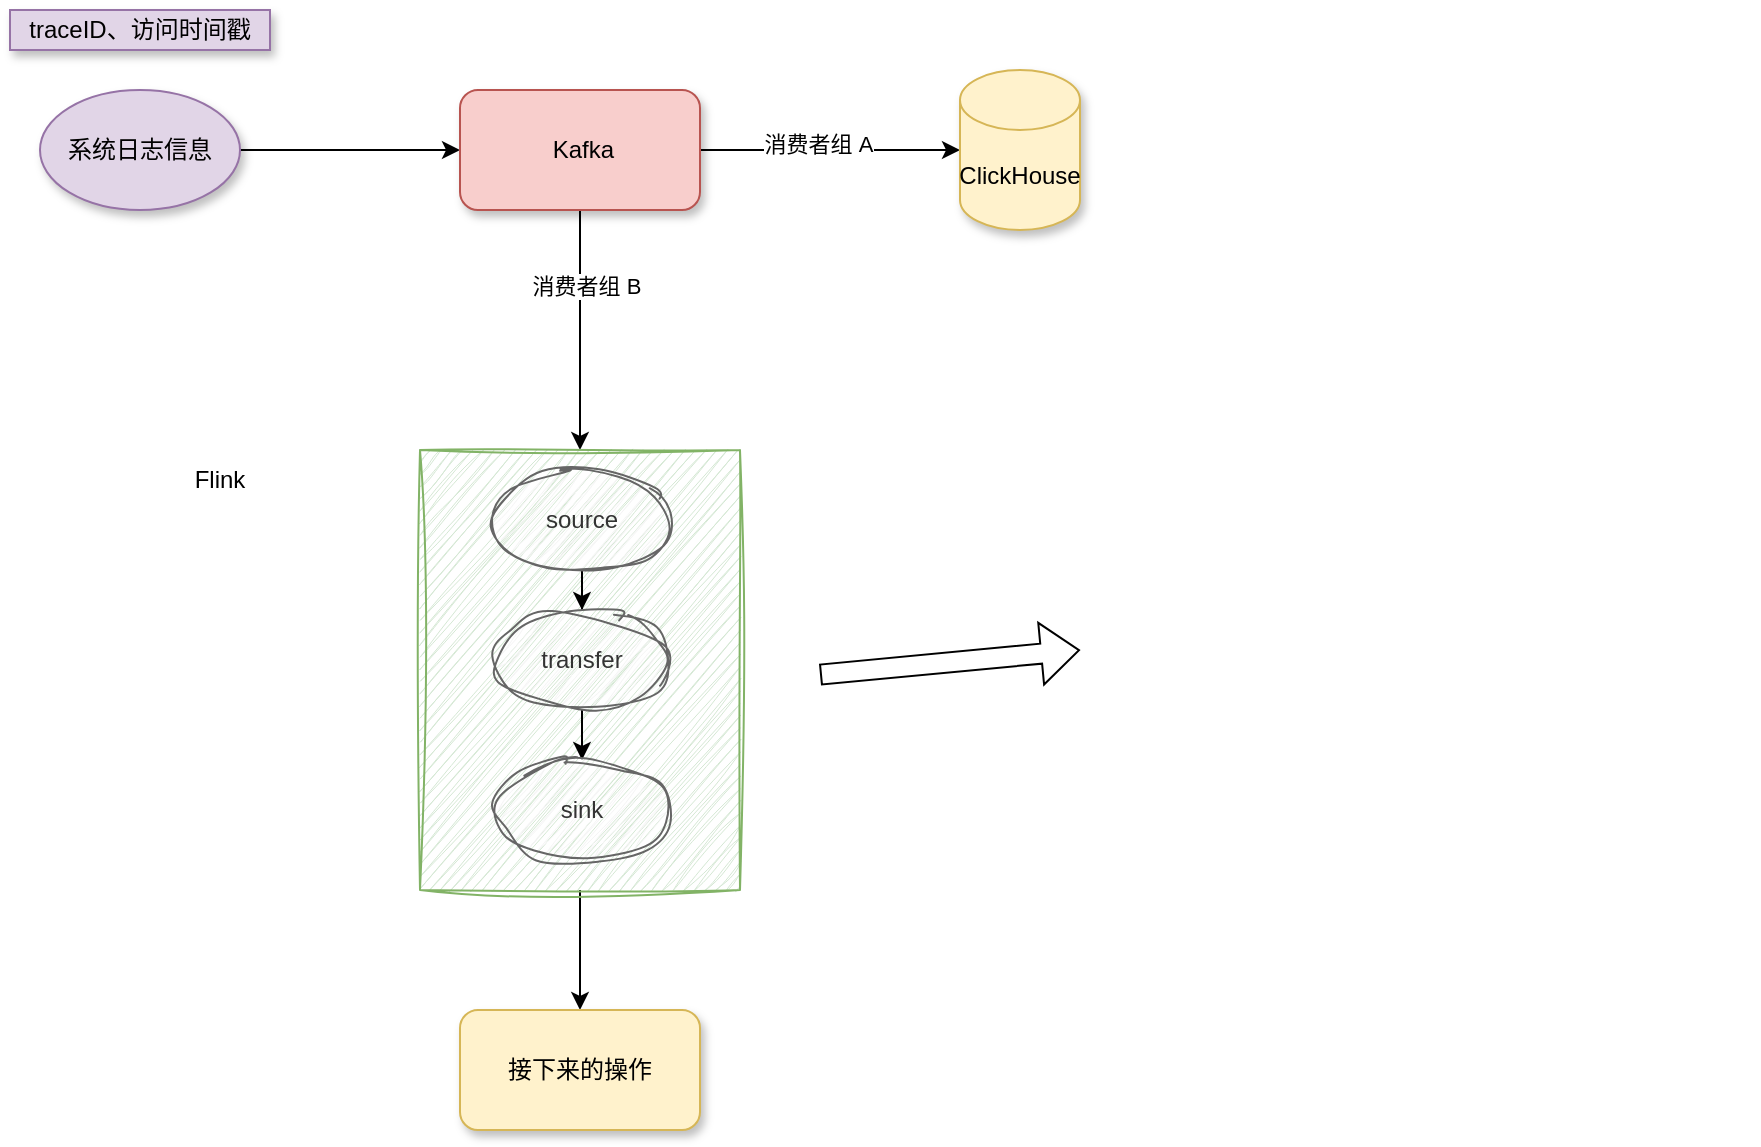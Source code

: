 <mxfile version="26.0.16">
  <diagram name="第 1 页" id="Po9Ez7BluTAXjHJc6wHh">
    <mxGraphModel dx="976" dy="611" grid="1" gridSize="10" guides="1" tooltips="1" connect="1" arrows="1" fold="1" page="1" pageScale="1" pageWidth="827" pageHeight="1169" math="0" shadow="0">
      <root>
        <mxCell id="0" />
        <mxCell id="1" parent="0" />
        <mxCell id="PmTtEUhIxG9IhuHngzG6-4" style="edgeStyle=orthogonalEdgeStyle;rounded=0;orthogonalLoop=1;jettySize=auto;html=1;entryX=0;entryY=0.5;entryDx=0;entryDy=0;" edge="1" parent="1" source="PmTtEUhIxG9IhuHngzG6-1" target="PmTtEUhIxG9IhuHngzG6-3">
          <mxGeometry relative="1" as="geometry" />
        </mxCell>
        <mxCell id="PmTtEUhIxG9IhuHngzG6-1" value="系统日志信息" style="ellipse;whiteSpace=wrap;html=1;shadow=1;fillColor=#e1d5e7;strokeColor=#9673a6;" vertex="1" parent="1">
          <mxGeometry x="70" y="180" width="100" height="60" as="geometry" />
        </mxCell>
        <mxCell id="PmTtEUhIxG9IhuHngzG6-5" style="edgeStyle=orthogonalEdgeStyle;rounded=0;orthogonalLoop=1;jettySize=auto;html=1;" edge="1" parent="1" source="PmTtEUhIxG9IhuHngzG6-3" target="PmTtEUhIxG9IhuHngzG6-6">
          <mxGeometry relative="1" as="geometry">
            <mxPoint x="450" y="210" as="targetPoint" />
          </mxGeometry>
        </mxCell>
        <mxCell id="PmTtEUhIxG9IhuHngzG6-16" value="消费者组 A" style="edgeLabel;html=1;align=center;verticalAlign=middle;resizable=0;points=[];" vertex="1" connectable="0" parent="PmTtEUhIxG9IhuHngzG6-5">
          <mxGeometry x="-0.092" y="3" relative="1" as="geometry">
            <mxPoint as="offset" />
          </mxGeometry>
        </mxCell>
        <mxCell id="PmTtEUhIxG9IhuHngzG6-7" style="edgeStyle=orthogonalEdgeStyle;rounded=0;orthogonalLoop=1;jettySize=auto;html=1;entryX=0.5;entryY=0;entryDx=0;entryDy=0;" edge="1" parent="1" source="PmTtEUhIxG9IhuHngzG6-3" target="PmTtEUhIxG9IhuHngzG6-8">
          <mxGeometry relative="1" as="geometry">
            <mxPoint x="340" y="300" as="targetPoint" />
          </mxGeometry>
        </mxCell>
        <mxCell id="PmTtEUhIxG9IhuHngzG6-17" value="消费者组 B" style="edgeLabel;html=1;align=center;verticalAlign=middle;resizable=0;points=[];" vertex="1" connectable="0" parent="PmTtEUhIxG9IhuHngzG6-7">
          <mxGeometry x="-0.371" y="3" relative="1" as="geometry">
            <mxPoint as="offset" />
          </mxGeometry>
        </mxCell>
        <mxCell id="PmTtEUhIxG9IhuHngzG6-3" value="&amp;nbsp;Kafka" style="rounded=1;whiteSpace=wrap;html=1;fillColor=#f8cecc;strokeColor=#b85450;glass=0;shadow=1;" vertex="1" parent="1">
          <mxGeometry x="280" y="180" width="120" height="60" as="geometry" />
        </mxCell>
        <mxCell id="PmTtEUhIxG9IhuHngzG6-6" value="ClickHouse" style="shape=cylinder3;whiteSpace=wrap;html=1;boundedLbl=1;backgroundOutline=1;size=15;rotation=0;fillColor=#fff2cc;strokeColor=#d6b656;shadow=1;" vertex="1" parent="1">
          <mxGeometry x="530" y="170" width="60" height="80" as="geometry" />
        </mxCell>
        <mxCell id="PmTtEUhIxG9IhuHngzG6-21" style="edgeStyle=orthogonalEdgeStyle;rounded=0;orthogonalLoop=1;jettySize=auto;html=1;entryX=0.5;entryY=0;entryDx=0;entryDy=0;" edge="1" parent="1" source="PmTtEUhIxG9IhuHngzG6-8" target="PmTtEUhIxG9IhuHngzG6-20">
          <mxGeometry relative="1" as="geometry" />
        </mxCell>
        <mxCell id="PmTtEUhIxG9IhuHngzG6-8" value="" style="rounded=0;whiteSpace=wrap;html=1;fillColor=#d5e8d4;strokeColor=#82b366;sketch=1;curveFitting=1;jiggle=2;shadow=0;" vertex="1" parent="1">
          <mxGeometry x="260" y="360" width="160" height="220" as="geometry" />
        </mxCell>
        <mxCell id="PmTtEUhIxG9IhuHngzG6-15" value="traceID、访问时间戳" style="rounded=0;whiteSpace=wrap;html=1;fillColor=#e1d5e7;strokeColor=#9673a6;shadow=1;" vertex="1" parent="1">
          <mxGeometry x="55" y="140" width="130" height="20" as="geometry" />
        </mxCell>
        <mxCell id="PmTtEUhIxG9IhuHngzG6-18" value="Flink" style="text;html=1;align=center;verticalAlign=middle;whiteSpace=wrap;rounded=0;" vertex="1" parent="1">
          <mxGeometry x="130" y="360" width="60" height="30" as="geometry" />
        </mxCell>
        <mxCell id="PmTtEUhIxG9IhuHngzG6-20" value="接下来的操作" style="rounded=1;whiteSpace=wrap;html=1;fillColor=#fff2cc;strokeColor=#d6b656;shadow=1;" vertex="1" parent="1">
          <mxGeometry x="280" y="640" width="120" height="60" as="geometry" />
        </mxCell>
        <mxCell id="PmTtEUhIxG9IhuHngzG6-22" value="" style="shape=image;verticalLabelPosition=bottom;labelBackgroundColor=default;verticalAlign=top;aspect=fixed;imageAspect=0;image=https://pic1.zhimg.com/v2-81cf596abad9287e9b647b2a7215c430_1440w.jpg;" vertex="1" parent="1">
          <mxGeometry x="640" y="374.58" width="289.33" height="185.42" as="geometry" />
        </mxCell>
        <mxCell id="PmTtEUhIxG9IhuHngzG6-27" style="edgeStyle=orthogonalEdgeStyle;rounded=0;orthogonalLoop=1;jettySize=auto;html=1;" edge="1" parent="1" source="PmTtEUhIxG9IhuHngzG6-23" target="PmTtEUhIxG9IhuHngzG6-24">
          <mxGeometry relative="1" as="geometry" />
        </mxCell>
        <mxCell id="PmTtEUhIxG9IhuHngzG6-23" value="source" style="ellipse;whiteSpace=wrap;html=1;fillColor=#f5f5f5;fontColor=#333333;strokeColor=#666666;shadow=0;sketch=1;curveFitting=1;jiggle=2;" vertex="1" parent="1">
          <mxGeometry x="296" y="370" width="90" height="50" as="geometry" />
        </mxCell>
        <mxCell id="PmTtEUhIxG9IhuHngzG6-28" style="edgeStyle=orthogonalEdgeStyle;rounded=0;orthogonalLoop=1;jettySize=auto;html=1;entryX=0.5;entryY=0;entryDx=0;entryDy=0;" edge="1" parent="1" source="PmTtEUhIxG9IhuHngzG6-24" target="PmTtEUhIxG9IhuHngzG6-26">
          <mxGeometry relative="1" as="geometry" />
        </mxCell>
        <mxCell id="PmTtEUhIxG9IhuHngzG6-24" value="transfer" style="ellipse;whiteSpace=wrap;html=1;fillColor=#f5f5f5;fontColor=#333333;strokeColor=#666666;shadow=0;sketch=1;curveFitting=1;jiggle=2;" vertex="1" parent="1">
          <mxGeometry x="296" y="440" width="90" height="50" as="geometry" />
        </mxCell>
        <mxCell id="PmTtEUhIxG9IhuHngzG6-26" value="sink" style="ellipse;whiteSpace=wrap;html=1;fillColor=#f5f5f5;fontColor=#333333;strokeColor=#666666;shadow=0;sketch=1;curveFitting=1;jiggle=2;" vertex="1" parent="1">
          <mxGeometry x="296" y="515" width="90" height="50" as="geometry" />
        </mxCell>
        <mxCell id="PmTtEUhIxG9IhuHngzG6-29" value="" style="shape=flexArrow;endArrow=classic;html=1;rounded=0;" edge="1" parent="1">
          <mxGeometry width="50" height="50" relative="1" as="geometry">
            <mxPoint x="460" y="472.29" as="sourcePoint" />
            <mxPoint x="590" y="460" as="targetPoint" />
          </mxGeometry>
        </mxCell>
      </root>
    </mxGraphModel>
  </diagram>
</mxfile>
